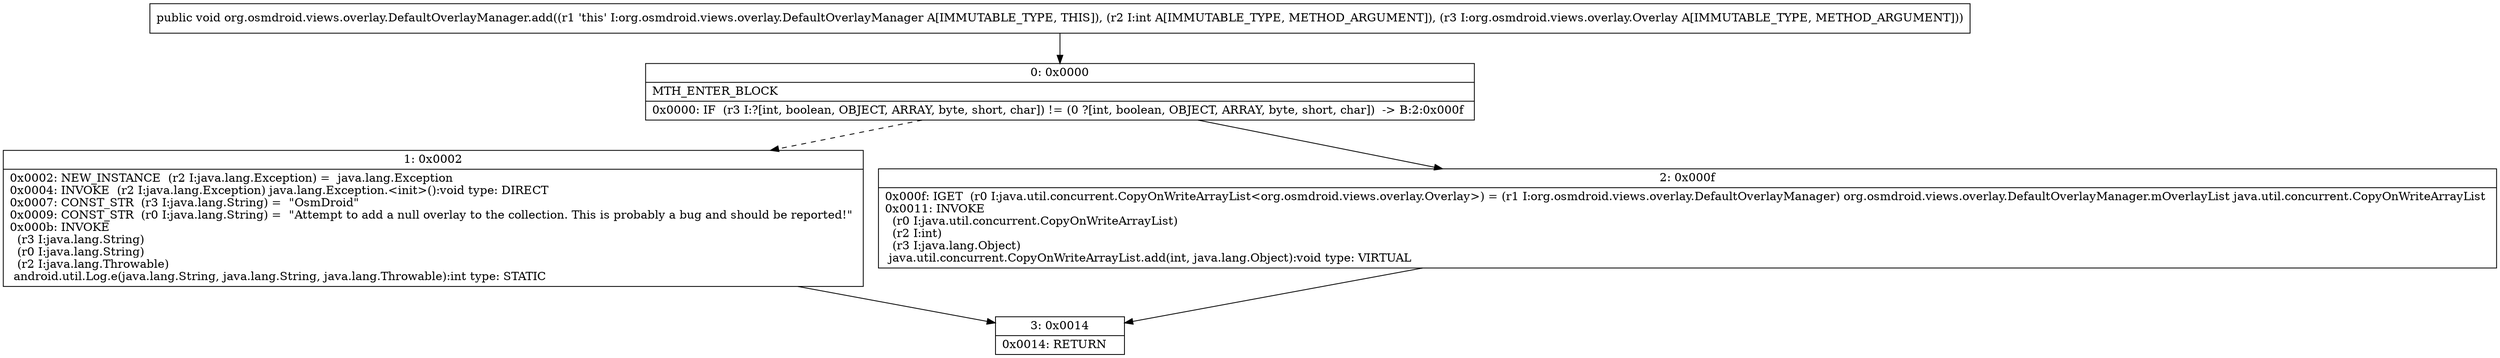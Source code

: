 digraph "CFG fororg.osmdroid.views.overlay.DefaultOverlayManager.add(ILorg\/osmdroid\/views\/overlay\/Overlay;)V" {
Node_0 [shape=record,label="{0\:\ 0x0000|MTH_ENTER_BLOCK\l|0x0000: IF  (r3 I:?[int, boolean, OBJECT, ARRAY, byte, short, char]) != (0 ?[int, boolean, OBJECT, ARRAY, byte, short, char])  \-\> B:2:0x000f \l}"];
Node_1 [shape=record,label="{1\:\ 0x0002|0x0002: NEW_INSTANCE  (r2 I:java.lang.Exception) =  java.lang.Exception \l0x0004: INVOKE  (r2 I:java.lang.Exception) java.lang.Exception.\<init\>():void type: DIRECT \l0x0007: CONST_STR  (r3 I:java.lang.String) =  \"OsmDroid\" \l0x0009: CONST_STR  (r0 I:java.lang.String) =  \"Attempt to add a null overlay to the collection. This is probably a bug and should be reported!\" \l0x000b: INVOKE  \l  (r3 I:java.lang.String)\l  (r0 I:java.lang.String)\l  (r2 I:java.lang.Throwable)\l android.util.Log.e(java.lang.String, java.lang.String, java.lang.Throwable):int type: STATIC \l}"];
Node_2 [shape=record,label="{2\:\ 0x000f|0x000f: IGET  (r0 I:java.util.concurrent.CopyOnWriteArrayList\<org.osmdroid.views.overlay.Overlay\>) = (r1 I:org.osmdroid.views.overlay.DefaultOverlayManager) org.osmdroid.views.overlay.DefaultOverlayManager.mOverlayList java.util.concurrent.CopyOnWriteArrayList \l0x0011: INVOKE  \l  (r0 I:java.util.concurrent.CopyOnWriteArrayList)\l  (r2 I:int)\l  (r3 I:java.lang.Object)\l java.util.concurrent.CopyOnWriteArrayList.add(int, java.lang.Object):void type: VIRTUAL \l}"];
Node_3 [shape=record,label="{3\:\ 0x0014|0x0014: RETURN   \l}"];
MethodNode[shape=record,label="{public void org.osmdroid.views.overlay.DefaultOverlayManager.add((r1 'this' I:org.osmdroid.views.overlay.DefaultOverlayManager A[IMMUTABLE_TYPE, THIS]), (r2 I:int A[IMMUTABLE_TYPE, METHOD_ARGUMENT]), (r3 I:org.osmdroid.views.overlay.Overlay A[IMMUTABLE_TYPE, METHOD_ARGUMENT])) }"];
MethodNode -> Node_0;
Node_0 -> Node_1[style=dashed];
Node_0 -> Node_2;
Node_1 -> Node_3;
Node_2 -> Node_3;
}

